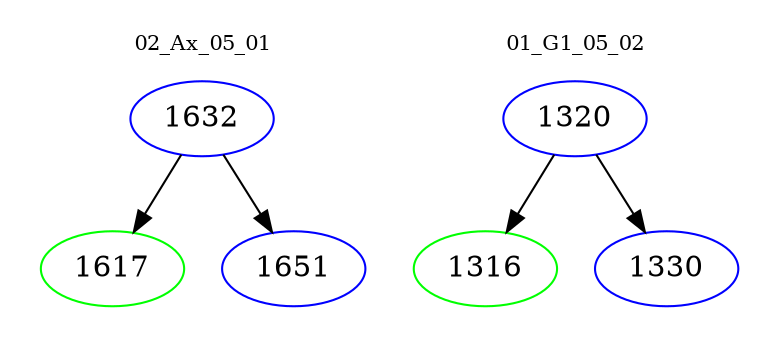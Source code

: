 digraph{
subgraph cluster_0 {
color = white
label = "02_Ax_05_01";
fontsize=10;
T0_1632 [label="1632", color="blue"]
T0_1632 -> T0_1617 [color="black"]
T0_1617 [label="1617", color="green"]
T0_1632 -> T0_1651 [color="black"]
T0_1651 [label="1651", color="blue"]
}
subgraph cluster_1 {
color = white
label = "01_G1_05_02";
fontsize=10;
T1_1320 [label="1320", color="blue"]
T1_1320 -> T1_1316 [color="black"]
T1_1316 [label="1316", color="green"]
T1_1320 -> T1_1330 [color="black"]
T1_1330 [label="1330", color="blue"]
}
}
